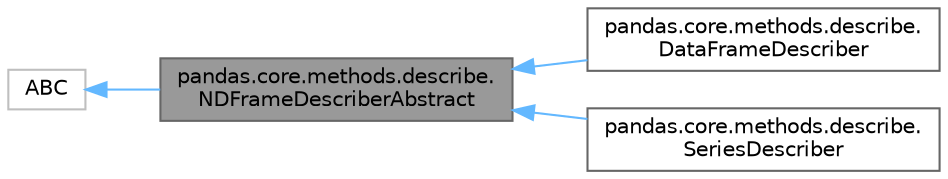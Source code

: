 digraph "pandas.core.methods.describe.NDFrameDescriberAbstract"
{
 // LATEX_PDF_SIZE
  bgcolor="transparent";
  edge [fontname=Helvetica,fontsize=10,labelfontname=Helvetica,labelfontsize=10];
  node [fontname=Helvetica,fontsize=10,shape=box,height=0.2,width=0.4];
  rankdir="LR";
  Node1 [id="Node000001",label="pandas.core.methods.describe.\lNDFrameDescriberAbstract",height=0.2,width=0.4,color="gray40", fillcolor="grey60", style="filled", fontcolor="black",tooltip=" "];
  Node2 -> Node1 [id="edge1_Node000001_Node000002",dir="back",color="steelblue1",style="solid",tooltip=" "];
  Node2 [id="Node000002",label="ABC",height=0.2,width=0.4,color="grey75", fillcolor="white", style="filled",URL="$dd/d9b/classABC.html",tooltip=" "];
  Node1 -> Node3 [id="edge2_Node000001_Node000003",dir="back",color="steelblue1",style="solid",tooltip=" "];
  Node3 [id="Node000003",label="pandas.core.methods.describe.\lDataFrameDescriber",height=0.2,width=0.4,color="gray40", fillcolor="white", style="filled",URL="$d6/d69/classpandas_1_1core_1_1methods_1_1describe_1_1DataFrameDescriber.html",tooltip=" "];
  Node1 -> Node4 [id="edge3_Node000001_Node000004",dir="back",color="steelblue1",style="solid",tooltip=" "];
  Node4 [id="Node000004",label="pandas.core.methods.describe.\lSeriesDescriber",height=0.2,width=0.4,color="gray40", fillcolor="white", style="filled",URL="$da/def/classpandas_1_1core_1_1methods_1_1describe_1_1SeriesDescriber.html",tooltip=" "];
}
